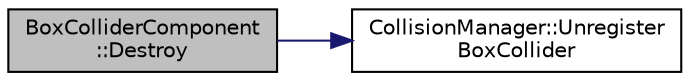 digraph "BoxColliderComponent::Destroy"
{
  edge [fontname="Helvetica",fontsize="10",labelfontname="Helvetica",labelfontsize="10"];
  node [fontname="Helvetica",fontsize="10",shape=record];
  rankdir="LR";
  Node1 [label="BoxColliderComponent\l::Destroy",height=0.2,width=0.4,color="black", fillcolor="grey75", style="filled", fontcolor="black"];
  Node1 -> Node2 [color="midnightblue",fontsize="10",style="solid",fontname="Helvetica"];
  Node2 [label="CollisionManager::Unregister\lBoxCollider",height=0.2,width=0.4,color="black", fillcolor="white", style="filled",URL="$class_collision_manager.html#ac1ac2f2472bee2fa2ca6a66ff5a0f990"];
}
